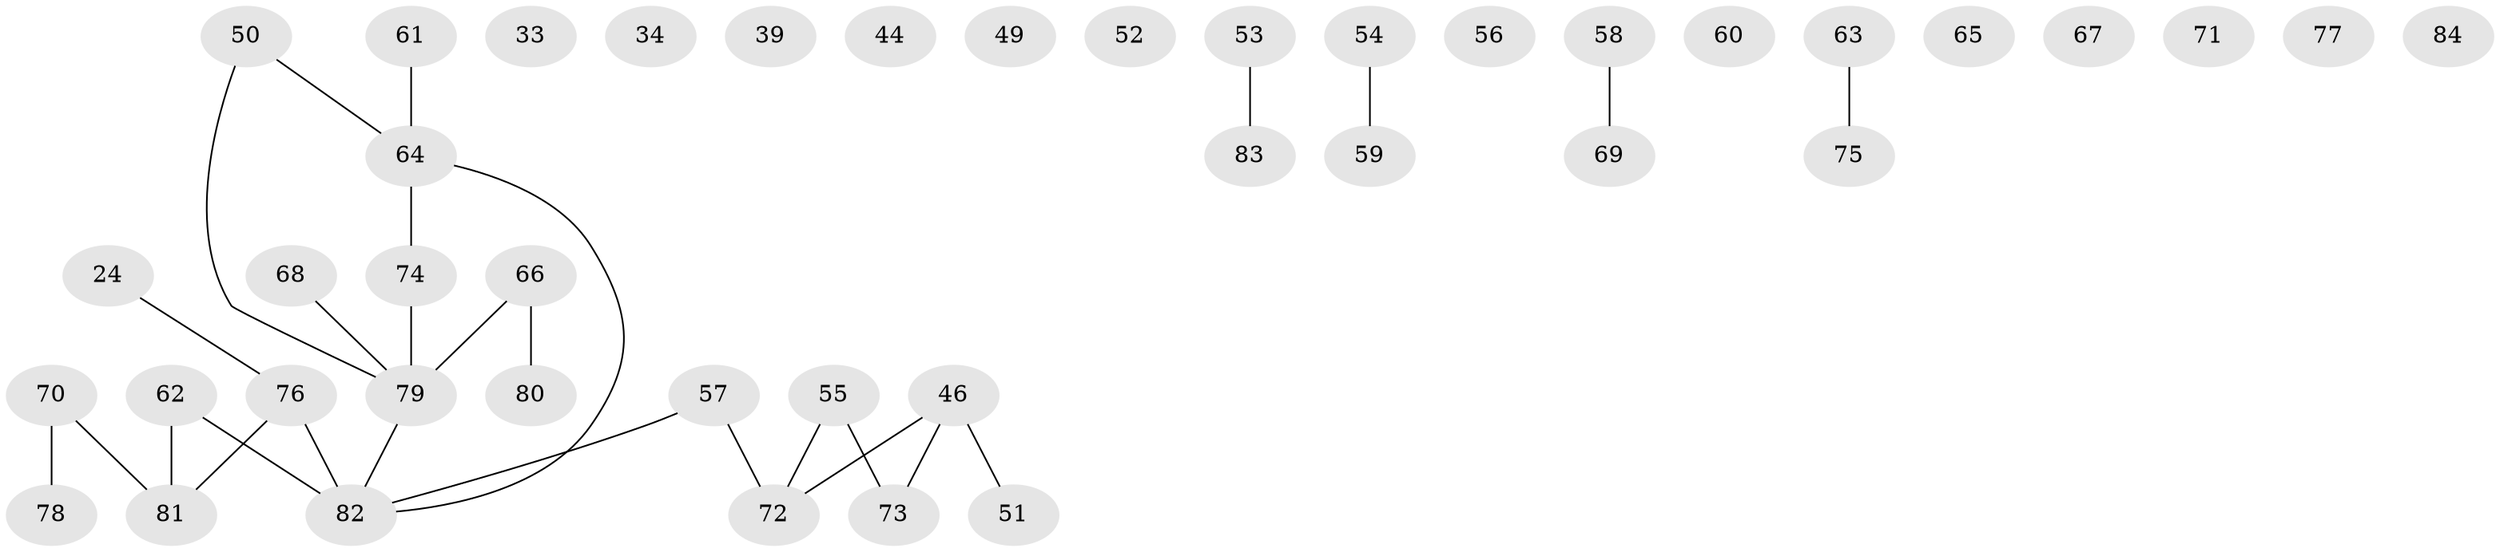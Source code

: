 // original degree distribution, {2: 0.2976190476190476, 3: 0.11904761904761904, 5: 0.023809523809523808, 1: 0.38095238095238093, 4: 0.07142857142857142, 0: 0.10714285714285714}
// Generated by graph-tools (version 1.1) at 2025/39/03/09/25 04:39:50]
// undirected, 42 vertices, 28 edges
graph export_dot {
graph [start="1"]
  node [color=gray90,style=filled];
  24;
  33;
  34;
  39;
  44;
  46 [super="+18"];
  49;
  50 [super="+16"];
  51 [super="+38"];
  52 [super="+32+40"];
  53 [super="+45"];
  54 [super="+7"];
  55;
  56;
  57;
  58 [super="+21+36"];
  59;
  60;
  61;
  62 [super="+28"];
  63 [super="+25"];
  64 [super="+35"];
  65;
  66;
  67 [super="+26"];
  68 [super="+14"];
  69;
  70;
  71;
  72;
  73 [super="+2+9+42"];
  74 [super="+43+48"];
  75 [super="+29+37"];
  76 [super="+5+20"];
  77 [super="+31"];
  78 [super="+11+12"];
  79 [super="+23+27+41"];
  80;
  81 [super="+6+10+30+47"];
  82 [super="+19"];
  83;
  84 [super="+15"];
  24 -- 76;
  46 -- 72 [weight=2];
  46 -- 51 [weight=2];
  46 -- 73;
  50 -- 64;
  50 -- 79;
  53 -- 83;
  54 -- 59;
  55 -- 72;
  55 -- 73;
  57 -- 72;
  57 -- 82;
  58 -- 69;
  61 -- 64;
  62 -- 81;
  62 -- 82;
  63 -- 75;
  64 -- 82;
  64 -- 74;
  66 -- 80;
  66 -- 79;
  68 -- 79;
  70 -- 78;
  70 -- 81;
  74 -- 79;
  76 -- 81;
  76 -- 82 [weight=2];
  79 -- 82;
}
